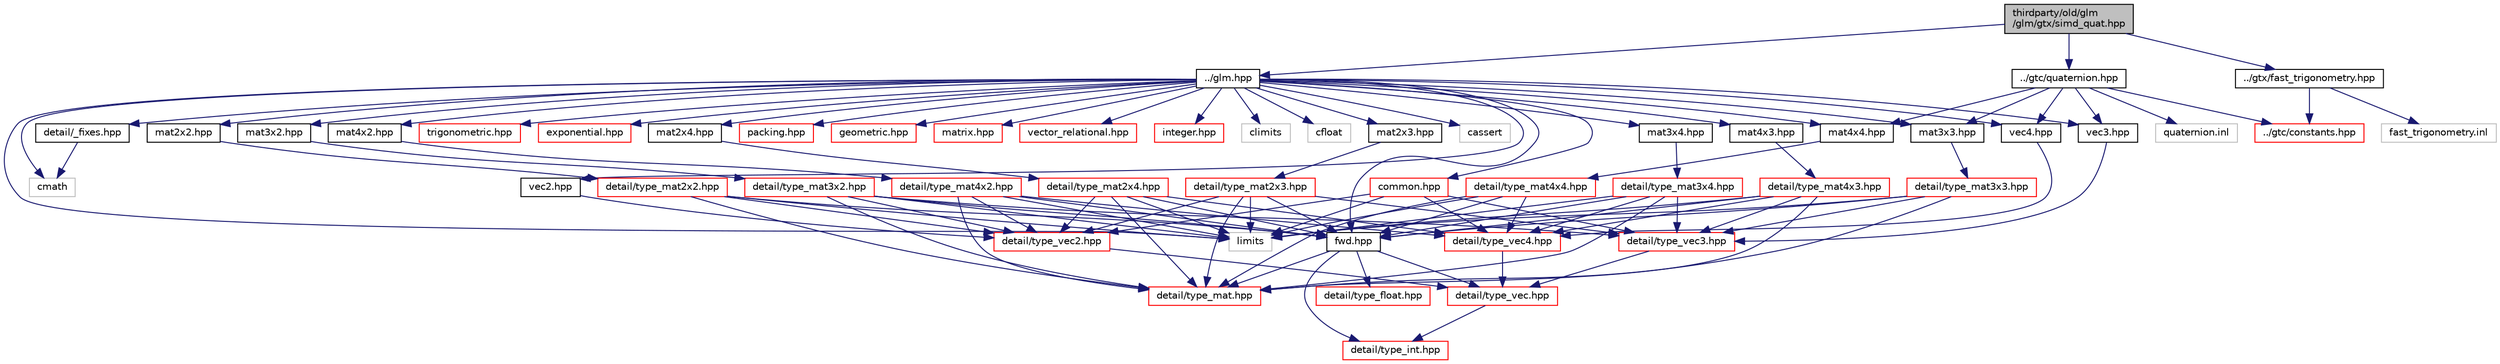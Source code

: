 digraph "thirdparty/old/glm/glm/gtx/simd_quat.hpp"
{
  edge [fontname="Helvetica",fontsize="10",labelfontname="Helvetica",labelfontsize="10"];
  node [fontname="Helvetica",fontsize="10",shape=record];
  Node1 [label="thirdparty/old/glm\l/glm/gtx/simd_quat.hpp",height=0.2,width=0.4,color="black", fillcolor="grey75", style="filled", fontcolor="black"];
  Node1 -> Node2 [color="midnightblue",fontsize="10",style="solid",fontname="Helvetica"];
  Node2 [label="../glm.hpp",height=0.2,width=0.4,color="black", fillcolor="white", style="filled",URL="$old_2glm_2glm_2glm_8hpp.html"];
  Node2 -> Node3 [color="midnightblue",fontsize="10",style="solid",fontname="Helvetica"];
  Node3 [label="detail/_fixes.hpp",height=0.2,width=0.4,color="black", fillcolor="white", style="filled",URL="$old_2glm_2glm_2detail_2__fixes_8hpp.html"];
  Node3 -> Node4 [color="midnightblue",fontsize="10",style="solid",fontname="Helvetica"];
  Node4 [label="cmath",height=0.2,width=0.4,color="grey75", fillcolor="white", style="filled"];
  Node2 -> Node4 [color="midnightblue",fontsize="10",style="solid",fontname="Helvetica"];
  Node2 -> Node5 [color="midnightblue",fontsize="10",style="solid",fontname="Helvetica"];
  Node5 [label="climits",height=0.2,width=0.4,color="grey75", fillcolor="white", style="filled"];
  Node2 -> Node6 [color="midnightblue",fontsize="10",style="solid",fontname="Helvetica"];
  Node6 [label="cfloat",height=0.2,width=0.4,color="grey75", fillcolor="white", style="filled"];
  Node2 -> Node7 [color="midnightblue",fontsize="10",style="solid",fontname="Helvetica"];
  Node7 [label="limits",height=0.2,width=0.4,color="grey75", fillcolor="white", style="filled"];
  Node2 -> Node8 [color="midnightblue",fontsize="10",style="solid",fontname="Helvetica"];
  Node8 [label="cassert",height=0.2,width=0.4,color="grey75", fillcolor="white", style="filled"];
  Node2 -> Node9 [color="midnightblue",fontsize="10",style="solid",fontname="Helvetica"];
  Node9 [label="fwd.hpp",height=0.2,width=0.4,color="black", fillcolor="white", style="filled",URL="$old_2glm_2glm_2fwd_8hpp.html"];
  Node9 -> Node10 [color="midnightblue",fontsize="10",style="solid",fontname="Helvetica"];
  Node10 [label="detail/type_int.hpp",height=0.2,width=0.4,color="red", fillcolor="white", style="filled",URL="$old_2glm_2glm_2detail_2type__int_8hpp.html"];
  Node9 -> Node11 [color="midnightblue",fontsize="10",style="solid",fontname="Helvetica"];
  Node11 [label="detail/type_float.hpp",height=0.2,width=0.4,color="red", fillcolor="white", style="filled",URL="$old_2glm_2glm_2detail_2type__float_8hpp.html"];
  Node9 -> Node12 [color="midnightblue",fontsize="10",style="solid",fontname="Helvetica"];
  Node12 [label="detail/type_vec.hpp",height=0.2,width=0.4,color="red", fillcolor="white", style="filled",URL="$old_2glm_2glm_2detail_2type__vec_8hpp.html"];
  Node12 -> Node10 [color="midnightblue",fontsize="10",style="solid",fontname="Helvetica"];
  Node9 -> Node13 [color="midnightblue",fontsize="10",style="solid",fontname="Helvetica"];
  Node13 [label="detail/type_mat.hpp",height=0.2,width=0.4,color="red", fillcolor="white", style="filled",URL="$old_2glm_2glm_2detail_2type__mat_8hpp.html"];
  Node2 -> Node14 [color="midnightblue",fontsize="10",style="solid",fontname="Helvetica"];
  Node14 [label="vec2.hpp",height=0.2,width=0.4,color="black", fillcolor="white", style="filled",URL="$old_2glm_2glm_2vec2_8hpp.html"];
  Node14 -> Node15 [color="midnightblue",fontsize="10",style="solid",fontname="Helvetica"];
  Node15 [label="detail/type_vec2.hpp",height=0.2,width=0.4,color="red", fillcolor="white", style="filled",URL="$old_2glm_2glm_2detail_2type__vec2_8hpp.html"];
  Node15 -> Node12 [color="midnightblue",fontsize="10",style="solid",fontname="Helvetica"];
  Node2 -> Node16 [color="midnightblue",fontsize="10",style="solid",fontname="Helvetica"];
  Node16 [label="vec3.hpp",height=0.2,width=0.4,color="black", fillcolor="white", style="filled",URL="$old_2glm_2glm_2vec3_8hpp.html"];
  Node16 -> Node17 [color="midnightblue",fontsize="10",style="solid",fontname="Helvetica"];
  Node17 [label="detail/type_vec3.hpp",height=0.2,width=0.4,color="red", fillcolor="white", style="filled",URL="$old_2glm_2glm_2detail_2type__vec3_8hpp.html"];
  Node17 -> Node12 [color="midnightblue",fontsize="10",style="solid",fontname="Helvetica"];
  Node2 -> Node18 [color="midnightblue",fontsize="10",style="solid",fontname="Helvetica"];
  Node18 [label="vec4.hpp",height=0.2,width=0.4,color="black", fillcolor="white", style="filled",URL="$old_2glm_2glm_2vec4_8hpp.html"];
  Node18 -> Node19 [color="midnightblue",fontsize="10",style="solid",fontname="Helvetica"];
  Node19 [label="detail/type_vec4.hpp",height=0.2,width=0.4,color="red", fillcolor="white", style="filled",URL="$old_2glm_2glm_2detail_2type__vec4_8hpp.html"];
  Node19 -> Node12 [color="midnightblue",fontsize="10",style="solid",fontname="Helvetica"];
  Node2 -> Node20 [color="midnightblue",fontsize="10",style="solid",fontname="Helvetica"];
  Node20 [label="mat2x2.hpp",height=0.2,width=0.4,color="black", fillcolor="white", style="filled",URL="$old_2glm_2glm_2mat2x2_8hpp.html"];
  Node20 -> Node21 [color="midnightblue",fontsize="10",style="solid",fontname="Helvetica"];
  Node21 [label="detail/type_mat2x2.hpp",height=0.2,width=0.4,color="red", fillcolor="white", style="filled",URL="$old_2glm_2glm_2detail_2type__mat2x2_8hpp.html"];
  Node21 -> Node9 [color="midnightblue",fontsize="10",style="solid",fontname="Helvetica"];
  Node21 -> Node15 [color="midnightblue",fontsize="10",style="solid",fontname="Helvetica"];
  Node21 -> Node13 [color="midnightblue",fontsize="10",style="solid",fontname="Helvetica"];
  Node21 -> Node7 [color="midnightblue",fontsize="10",style="solid",fontname="Helvetica"];
  Node2 -> Node22 [color="midnightblue",fontsize="10",style="solid",fontname="Helvetica"];
  Node22 [label="mat2x3.hpp",height=0.2,width=0.4,color="black", fillcolor="white", style="filled",URL="$old_2glm_2glm_2mat2x3_8hpp.html"];
  Node22 -> Node23 [color="midnightblue",fontsize="10",style="solid",fontname="Helvetica"];
  Node23 [label="detail/type_mat2x3.hpp",height=0.2,width=0.4,color="red", fillcolor="white", style="filled",URL="$old_2glm_2glm_2detail_2type__mat2x3_8hpp.html"];
  Node23 -> Node9 [color="midnightblue",fontsize="10",style="solid",fontname="Helvetica"];
  Node23 -> Node15 [color="midnightblue",fontsize="10",style="solid",fontname="Helvetica"];
  Node23 -> Node17 [color="midnightblue",fontsize="10",style="solid",fontname="Helvetica"];
  Node23 -> Node13 [color="midnightblue",fontsize="10",style="solid",fontname="Helvetica"];
  Node23 -> Node7 [color="midnightblue",fontsize="10",style="solid",fontname="Helvetica"];
  Node2 -> Node24 [color="midnightblue",fontsize="10",style="solid",fontname="Helvetica"];
  Node24 [label="mat2x4.hpp",height=0.2,width=0.4,color="black", fillcolor="white", style="filled",URL="$old_2glm_2glm_2mat2x4_8hpp.html"];
  Node24 -> Node25 [color="midnightblue",fontsize="10",style="solid",fontname="Helvetica"];
  Node25 [label="detail/type_mat2x4.hpp",height=0.2,width=0.4,color="red", fillcolor="white", style="filled",URL="$old_2glm_2glm_2detail_2type__mat2x4_8hpp.html"];
  Node25 -> Node9 [color="midnightblue",fontsize="10",style="solid",fontname="Helvetica"];
  Node25 -> Node15 [color="midnightblue",fontsize="10",style="solid",fontname="Helvetica"];
  Node25 -> Node19 [color="midnightblue",fontsize="10",style="solid",fontname="Helvetica"];
  Node25 -> Node13 [color="midnightblue",fontsize="10",style="solid",fontname="Helvetica"];
  Node25 -> Node7 [color="midnightblue",fontsize="10",style="solid",fontname="Helvetica"];
  Node2 -> Node26 [color="midnightblue",fontsize="10",style="solid",fontname="Helvetica"];
  Node26 [label="mat3x2.hpp",height=0.2,width=0.4,color="black", fillcolor="white", style="filled",URL="$old_2glm_2glm_2mat3x2_8hpp.html"];
  Node26 -> Node27 [color="midnightblue",fontsize="10",style="solid",fontname="Helvetica"];
  Node27 [label="detail/type_mat3x2.hpp",height=0.2,width=0.4,color="red", fillcolor="white", style="filled",URL="$old_2glm_2glm_2detail_2type__mat3x2_8hpp.html"];
  Node27 -> Node9 [color="midnightblue",fontsize="10",style="solid",fontname="Helvetica"];
  Node27 -> Node15 [color="midnightblue",fontsize="10",style="solid",fontname="Helvetica"];
  Node27 -> Node17 [color="midnightblue",fontsize="10",style="solid",fontname="Helvetica"];
  Node27 -> Node13 [color="midnightblue",fontsize="10",style="solid",fontname="Helvetica"];
  Node27 -> Node7 [color="midnightblue",fontsize="10",style="solid",fontname="Helvetica"];
  Node2 -> Node28 [color="midnightblue",fontsize="10",style="solid",fontname="Helvetica"];
  Node28 [label="mat3x3.hpp",height=0.2,width=0.4,color="black", fillcolor="white", style="filled",URL="$old_2glm_2glm_2mat3x3_8hpp.html"];
  Node28 -> Node29 [color="midnightblue",fontsize="10",style="solid",fontname="Helvetica"];
  Node29 [label="detail/type_mat3x3.hpp",height=0.2,width=0.4,color="red", fillcolor="white", style="filled",URL="$old_2glm_2glm_2detail_2type__mat3x3_8hpp.html"];
  Node29 -> Node9 [color="midnightblue",fontsize="10",style="solid",fontname="Helvetica"];
  Node29 -> Node17 [color="midnightblue",fontsize="10",style="solid",fontname="Helvetica"];
  Node29 -> Node13 [color="midnightblue",fontsize="10",style="solid",fontname="Helvetica"];
  Node29 -> Node7 [color="midnightblue",fontsize="10",style="solid",fontname="Helvetica"];
  Node2 -> Node30 [color="midnightblue",fontsize="10",style="solid",fontname="Helvetica"];
  Node30 [label="mat3x4.hpp",height=0.2,width=0.4,color="black", fillcolor="white", style="filled",URL="$old_2glm_2glm_2mat3x4_8hpp.html"];
  Node30 -> Node31 [color="midnightblue",fontsize="10",style="solid",fontname="Helvetica"];
  Node31 [label="detail/type_mat3x4.hpp",height=0.2,width=0.4,color="red", fillcolor="white", style="filled",URL="$old_2glm_2glm_2detail_2type__mat3x4_8hpp.html"];
  Node31 -> Node9 [color="midnightblue",fontsize="10",style="solid",fontname="Helvetica"];
  Node31 -> Node17 [color="midnightblue",fontsize="10",style="solid",fontname="Helvetica"];
  Node31 -> Node19 [color="midnightblue",fontsize="10",style="solid",fontname="Helvetica"];
  Node31 -> Node13 [color="midnightblue",fontsize="10",style="solid",fontname="Helvetica"];
  Node31 -> Node7 [color="midnightblue",fontsize="10",style="solid",fontname="Helvetica"];
  Node2 -> Node32 [color="midnightblue",fontsize="10",style="solid",fontname="Helvetica"];
  Node32 [label="mat4x2.hpp",height=0.2,width=0.4,color="black", fillcolor="white", style="filled",URL="$old_2glm_2glm_2mat4x2_8hpp.html"];
  Node32 -> Node33 [color="midnightblue",fontsize="10",style="solid",fontname="Helvetica"];
  Node33 [label="detail/type_mat4x2.hpp",height=0.2,width=0.4,color="red", fillcolor="white", style="filled",URL="$old_2glm_2glm_2detail_2type__mat4x2_8hpp.html"];
  Node33 -> Node9 [color="midnightblue",fontsize="10",style="solid",fontname="Helvetica"];
  Node33 -> Node15 [color="midnightblue",fontsize="10",style="solid",fontname="Helvetica"];
  Node33 -> Node19 [color="midnightblue",fontsize="10",style="solid",fontname="Helvetica"];
  Node33 -> Node13 [color="midnightblue",fontsize="10",style="solid",fontname="Helvetica"];
  Node33 -> Node7 [color="midnightblue",fontsize="10",style="solid",fontname="Helvetica"];
  Node2 -> Node34 [color="midnightblue",fontsize="10",style="solid",fontname="Helvetica"];
  Node34 [label="mat4x3.hpp",height=0.2,width=0.4,color="black", fillcolor="white", style="filled",URL="$old_2glm_2glm_2mat4x3_8hpp.html"];
  Node34 -> Node35 [color="midnightblue",fontsize="10",style="solid",fontname="Helvetica"];
  Node35 [label="detail/type_mat4x3.hpp",height=0.2,width=0.4,color="red", fillcolor="white", style="filled",URL="$old_2glm_2glm_2detail_2type__mat4x3_8hpp.html"];
  Node35 -> Node9 [color="midnightblue",fontsize="10",style="solid",fontname="Helvetica"];
  Node35 -> Node17 [color="midnightblue",fontsize="10",style="solid",fontname="Helvetica"];
  Node35 -> Node19 [color="midnightblue",fontsize="10",style="solid",fontname="Helvetica"];
  Node35 -> Node13 [color="midnightblue",fontsize="10",style="solid",fontname="Helvetica"];
  Node35 -> Node7 [color="midnightblue",fontsize="10",style="solid",fontname="Helvetica"];
  Node2 -> Node36 [color="midnightblue",fontsize="10",style="solid",fontname="Helvetica"];
  Node36 [label="mat4x4.hpp",height=0.2,width=0.4,color="black", fillcolor="white", style="filled",URL="$old_2glm_2glm_2mat4x4_8hpp.html"];
  Node36 -> Node37 [color="midnightblue",fontsize="10",style="solid",fontname="Helvetica"];
  Node37 [label="detail/type_mat4x4.hpp",height=0.2,width=0.4,color="red", fillcolor="white", style="filled",URL="$old_2glm_2glm_2detail_2type__mat4x4_8hpp.html"];
  Node37 -> Node9 [color="midnightblue",fontsize="10",style="solid",fontname="Helvetica"];
  Node37 -> Node19 [color="midnightblue",fontsize="10",style="solid",fontname="Helvetica"];
  Node37 -> Node13 [color="midnightblue",fontsize="10",style="solid",fontname="Helvetica"];
  Node37 -> Node7 [color="midnightblue",fontsize="10",style="solid",fontname="Helvetica"];
  Node2 -> Node38 [color="midnightblue",fontsize="10",style="solid",fontname="Helvetica"];
  Node38 [label="trigonometric.hpp",height=0.2,width=0.4,color="red", fillcolor="white", style="filled",URL="$old_2glm_2glm_2trigonometric_8hpp.html"];
  Node2 -> Node39 [color="midnightblue",fontsize="10",style="solid",fontname="Helvetica"];
  Node39 [label="exponential.hpp",height=0.2,width=0.4,color="red", fillcolor="white", style="filled",URL="$old_2glm_2glm_2exponential_8hpp.html"];
  Node2 -> Node40 [color="midnightblue",fontsize="10",style="solid",fontname="Helvetica"];
  Node40 [label="common.hpp",height=0.2,width=0.4,color="red", fillcolor="white", style="filled",URL="$old_2glm_2glm_2common_8hpp.html"];
  Node40 -> Node7 [color="midnightblue",fontsize="10",style="solid",fontname="Helvetica"];
  Node40 -> Node15 [color="midnightblue",fontsize="10",style="solid",fontname="Helvetica"];
  Node40 -> Node17 [color="midnightblue",fontsize="10",style="solid",fontname="Helvetica"];
  Node40 -> Node19 [color="midnightblue",fontsize="10",style="solid",fontname="Helvetica"];
  Node2 -> Node41 [color="midnightblue",fontsize="10",style="solid",fontname="Helvetica"];
  Node41 [label="packing.hpp",height=0.2,width=0.4,color="red", fillcolor="white", style="filled",URL="$old_2glm_2glm_2packing_8hpp.html"];
  Node2 -> Node42 [color="midnightblue",fontsize="10",style="solid",fontname="Helvetica"];
  Node42 [label="geometric.hpp",height=0.2,width=0.4,color="red", fillcolor="white", style="filled",URL="$old_2glm_2glm_2geometric_8hpp.html"];
  Node2 -> Node43 [color="midnightblue",fontsize="10",style="solid",fontname="Helvetica"];
  Node43 [label="matrix.hpp",height=0.2,width=0.4,color="red", fillcolor="white", style="filled",URL="$old_2glm_2glm_2matrix_8hpp.html"];
  Node2 -> Node44 [color="midnightblue",fontsize="10",style="solid",fontname="Helvetica"];
  Node44 [label="vector_relational.hpp",height=0.2,width=0.4,color="red", fillcolor="white", style="filled",URL="$old_2glm_2glm_2vector__relational_8hpp.html"];
  Node2 -> Node45 [color="midnightblue",fontsize="10",style="solid",fontname="Helvetica"];
  Node45 [label="integer.hpp",height=0.2,width=0.4,color="red", fillcolor="white", style="filled",URL="$old_2glm_2glm_2integer_8hpp.html"];
  Node1 -> Node46 [color="midnightblue",fontsize="10",style="solid",fontname="Helvetica"];
  Node46 [label="../gtc/quaternion.hpp",height=0.2,width=0.4,color="black", fillcolor="white", style="filled",URL="$old_2glm_2glm_2gtc_2quaternion_8hpp.html"];
  Node46 -> Node28 [color="midnightblue",fontsize="10",style="solid",fontname="Helvetica"];
  Node46 -> Node36 [color="midnightblue",fontsize="10",style="solid",fontname="Helvetica"];
  Node46 -> Node16 [color="midnightblue",fontsize="10",style="solid",fontname="Helvetica"];
  Node46 -> Node18 [color="midnightblue",fontsize="10",style="solid",fontname="Helvetica"];
  Node46 -> Node47 [color="midnightblue",fontsize="10",style="solid",fontname="Helvetica"];
  Node47 [label="../gtc/constants.hpp",height=0.2,width=0.4,color="red", fillcolor="white", style="filled",URL="$old_2glm_2glm_2gtc_2constants_8hpp.html"];
  Node46 -> Node48 [color="midnightblue",fontsize="10",style="solid",fontname="Helvetica"];
  Node48 [label="quaternion.inl",height=0.2,width=0.4,color="grey75", fillcolor="white", style="filled"];
  Node1 -> Node49 [color="midnightblue",fontsize="10",style="solid",fontname="Helvetica"];
  Node49 [label="../gtx/fast_trigonometry.hpp",height=0.2,width=0.4,color="black", fillcolor="white", style="filled",URL="$old_2glm_2glm_2gtx_2fast__trigonometry_8hpp.html"];
  Node49 -> Node47 [color="midnightblue",fontsize="10",style="solid",fontname="Helvetica"];
  Node49 -> Node50 [color="midnightblue",fontsize="10",style="solid",fontname="Helvetica"];
  Node50 [label="fast_trigonometry.inl",height=0.2,width=0.4,color="grey75", fillcolor="white", style="filled"];
}
